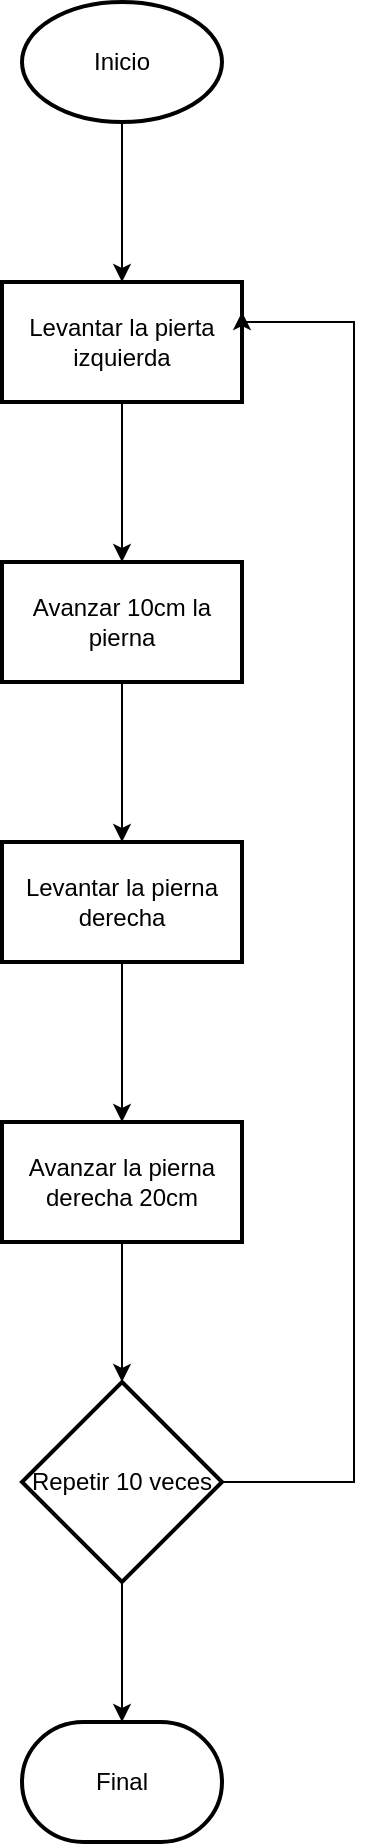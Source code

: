 <mxfile version="20.4.0" type="device"><diagram id="kYdOx9975R2apJ4jflva" name="Página-1"><mxGraphModel dx="1603" dy="793" grid="1" gridSize="10" guides="1" tooltips="1" connect="1" arrows="1" fold="1" page="1" pageScale="1" pageWidth="827" pageHeight="1169" math="0" shadow="0"><root><mxCell id="0"/><mxCell id="1" parent="0"/><mxCell id="_imriULCinDIj5mfKQB7-3" value="" style="edgeStyle=orthogonalEdgeStyle;rounded=0;orthogonalLoop=1;jettySize=auto;html=1;" edge="1" parent="1" source="_imriULCinDIj5mfKQB7-1" target="_imriULCinDIj5mfKQB7-2"><mxGeometry relative="1" as="geometry"/></mxCell><mxCell id="_imriULCinDIj5mfKQB7-1" value="Inicio" style="strokeWidth=2;html=1;shape=mxgraph.flowchart.start_1;whiteSpace=wrap;" vertex="1" parent="1"><mxGeometry x="364" y="20" width="100" height="60" as="geometry"/></mxCell><mxCell id="_imriULCinDIj5mfKQB7-5" value="" style="edgeStyle=orthogonalEdgeStyle;rounded=0;orthogonalLoop=1;jettySize=auto;html=1;" edge="1" parent="1" source="_imriULCinDIj5mfKQB7-2" target="_imriULCinDIj5mfKQB7-4"><mxGeometry relative="1" as="geometry"/></mxCell><mxCell id="_imriULCinDIj5mfKQB7-2" value="Levantar la pierta izquierda" style="whiteSpace=wrap;html=1;strokeWidth=2;" vertex="1" parent="1"><mxGeometry x="354" y="160" width="120" height="60" as="geometry"/></mxCell><mxCell id="_imriULCinDIj5mfKQB7-7" value="" style="edgeStyle=orthogonalEdgeStyle;rounded=0;orthogonalLoop=1;jettySize=auto;html=1;" edge="1" parent="1" source="_imriULCinDIj5mfKQB7-4" target="_imriULCinDIj5mfKQB7-6"><mxGeometry relative="1" as="geometry"/></mxCell><mxCell id="_imriULCinDIj5mfKQB7-4" value="Avanzar 10cm la pierna" style="whiteSpace=wrap;html=1;strokeWidth=2;" vertex="1" parent="1"><mxGeometry x="354" y="300" width="120" height="60" as="geometry"/></mxCell><mxCell id="_imriULCinDIj5mfKQB7-9" value="" style="edgeStyle=orthogonalEdgeStyle;rounded=0;orthogonalLoop=1;jettySize=auto;html=1;" edge="1" parent="1" source="_imriULCinDIj5mfKQB7-6" target="_imriULCinDIj5mfKQB7-8"><mxGeometry relative="1" as="geometry"/></mxCell><mxCell id="_imriULCinDIj5mfKQB7-6" value="Levantar la pierna derecha" style="whiteSpace=wrap;html=1;strokeWidth=2;" vertex="1" parent="1"><mxGeometry x="354" y="440" width="120" height="60" as="geometry"/></mxCell><mxCell id="_imriULCinDIj5mfKQB7-11" value="" style="edgeStyle=orthogonalEdgeStyle;rounded=0;orthogonalLoop=1;jettySize=auto;html=1;" edge="1" parent="1" source="_imriULCinDIj5mfKQB7-8" target="_imriULCinDIj5mfKQB7-10"><mxGeometry relative="1" as="geometry"/></mxCell><mxCell id="_imriULCinDIj5mfKQB7-8" value="&lt;div&gt;Avanzar la pierna &lt;br&gt;&lt;/div&gt;&lt;div&gt;derecha 20cm&lt;br&gt;&lt;/div&gt;" style="whiteSpace=wrap;html=1;strokeWidth=2;" vertex="1" parent="1"><mxGeometry x="354" y="580" width="120" height="60" as="geometry"/></mxCell><mxCell id="_imriULCinDIj5mfKQB7-12" style="edgeStyle=orthogonalEdgeStyle;rounded=0;orthogonalLoop=1;jettySize=auto;html=1;exitX=1;exitY=0.5;exitDx=0;exitDy=0;exitPerimeter=0;entryX=1;entryY=0.25;entryDx=0;entryDy=0;" edge="1" parent="1" source="_imriULCinDIj5mfKQB7-10" target="_imriULCinDIj5mfKQB7-2"><mxGeometry relative="1" as="geometry"><mxPoint x="620" y="180" as="targetPoint"/><Array as="points"><mxPoint x="530" y="760"/><mxPoint x="530" y="180"/><mxPoint x="474" y="180"/></Array></mxGeometry></mxCell><mxCell id="_imriULCinDIj5mfKQB7-14" value="" style="edgeStyle=orthogonalEdgeStyle;rounded=0;orthogonalLoop=1;jettySize=auto;html=1;" edge="1" parent="1" source="_imriULCinDIj5mfKQB7-10" target="_imriULCinDIj5mfKQB7-13"><mxGeometry relative="1" as="geometry"/></mxCell><mxCell id="_imriULCinDIj5mfKQB7-10" value="Repetir 10 veces" style="strokeWidth=2;html=1;shape=mxgraph.flowchart.decision;whiteSpace=wrap;" vertex="1" parent="1"><mxGeometry x="364" y="710" width="100" height="100" as="geometry"/></mxCell><mxCell id="_imriULCinDIj5mfKQB7-13" value="Final" style="strokeWidth=2;html=1;shape=mxgraph.flowchart.terminator;whiteSpace=wrap;" vertex="1" parent="1"><mxGeometry x="364" y="880" width="100" height="60" as="geometry"/></mxCell></root></mxGraphModel></diagram></mxfile>